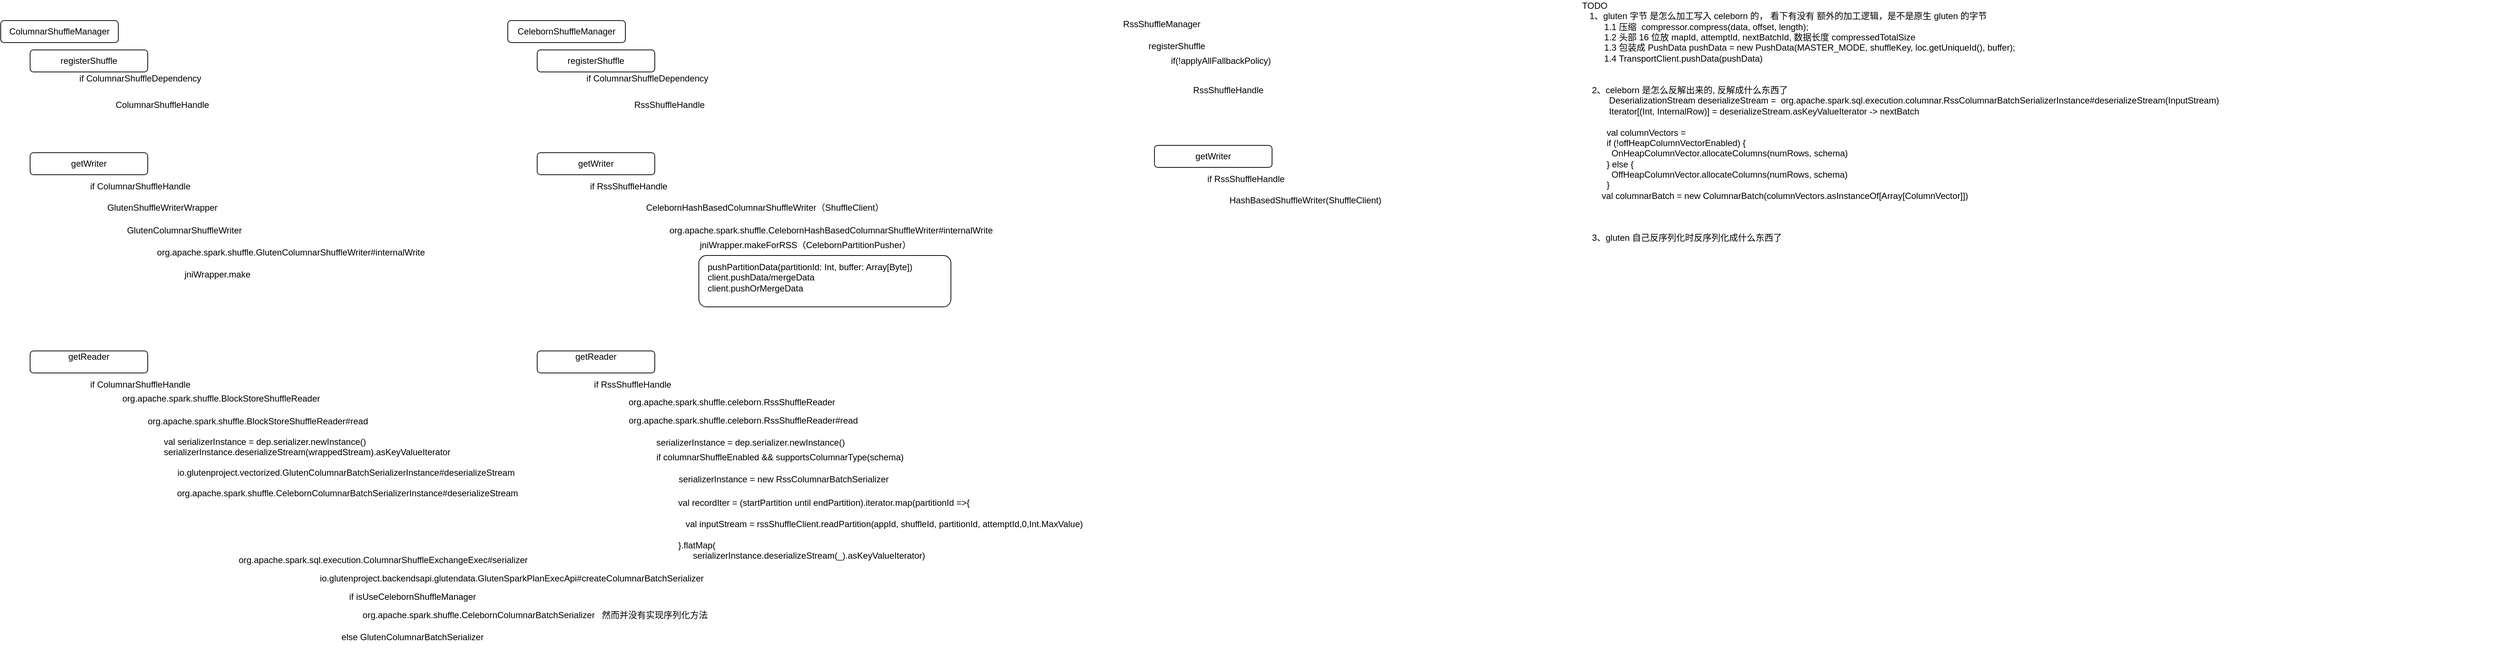 <mxfile version="21.1.6" type="github" pages="2">
  <diagram name="Page-1" id="vqW_PlP45tHpt-xlMKGE">
    <mxGraphModel dx="1434" dy="764" grid="1" gridSize="10" guides="1" tooltips="1" connect="1" arrows="1" fold="1" page="1" pageScale="1" pageWidth="850" pageHeight="1100" math="0" shadow="0">
      <root>
        <mxCell id="0" />
        <mxCell id="1" parent="0" />
        <mxCell id="QsT5lhJbDTpNVHiUyBn--2" value="" style="rounded=1;whiteSpace=wrap;html=1;" vertex="1" parent="1">
          <mxGeometry x="990" y="760" width="343" height="70" as="geometry" />
        </mxCell>
        <mxCell id="VYUMSfwm_iAysG9PBb61-6" value="ColumnarShuffleManager" style="rounded=1;labelBorderColor=none;whiteSpace=wrap;" parent="1" vertex="1">
          <mxGeometry x="40" y="440" width="160" height="30" as="geometry" />
        </mxCell>
        <mxCell id="VYUMSfwm_iAysG9PBb61-8" value="registerShuffle" style="rounded=1;labelBorderColor=none;whiteSpace=wrap;" parent="1" vertex="1">
          <mxGeometry x="80" y="480" width="160" height="30" as="geometry" />
        </mxCell>
        <mxCell id="VYUMSfwm_iAysG9PBb61-11" value="if ColumnarShuffleDependency&#xa;" style="text;align=center;verticalAlign=middle;resizable=0;points=[];autosize=1;strokeColor=none;fillColor=none;labelBorderColor=none;" parent="1" vertex="1">
          <mxGeometry x="135" y="510" width="190" height="30" as="geometry" />
        </mxCell>
        <mxCell id="VYUMSfwm_iAysG9PBb61-12" value="ColumnarShuffleHandle" style="text;strokeColor=none;fillColor=none;align=center;verticalAlign=middle;rounded=0;labelBorderColor=none;whiteSpace=wrap;" parent="1" vertex="1">
          <mxGeometry x="180" y="540" width="160" height="30" as="geometry" />
        </mxCell>
        <mxCell id="VYUMSfwm_iAysG9PBb61-14" value="getWriter" style="rounded=1;labelBorderColor=none;whiteSpace=wrap;" parent="1" vertex="1">
          <mxGeometry x="80" y="620" width="160" height="30" as="geometry" />
        </mxCell>
        <mxCell id="VYUMSfwm_iAysG9PBb61-15" value="if ColumnarShuffleHandle" style="text;align=center;verticalAlign=middle;resizable=0;points=[];autosize=1;strokeColor=none;fillColor=none;labelBorderColor=none;" parent="1" vertex="1">
          <mxGeometry x="130" y="650" width="200" height="30" as="geometry" />
        </mxCell>
        <mxCell id="VYUMSfwm_iAysG9PBb61-16" value="GlutenShuffleWriterWrapper" style="text;strokeColor=none;fillColor=none;align=center;verticalAlign=middle;rounded=0;labelBorderColor=none;whiteSpace=wrap;" parent="1" vertex="1">
          <mxGeometry x="180" y="680" width="160" height="30" as="geometry" />
        </mxCell>
        <mxCell id="VYUMSfwm_iAysG9PBb61-17" value="GlutenColumnarShuffleWriter" style="text;align=center;verticalAlign=middle;resizable=0;points=[];autosize=1;strokeColor=none;fillColor=none;" parent="1" vertex="1">
          <mxGeometry x="180" y="710" width="220" height="30" as="geometry" />
        </mxCell>
        <mxCell id="VYUMSfwm_iAysG9PBb61-30" value="jniWrapper.make" style="text;align=center;verticalAlign=middle;resizable=0;points=[];autosize=1;strokeColor=none;fillColor=none;" parent="1" vertex="1">
          <mxGeometry x="270" y="770" width="130" height="30" as="geometry" />
        </mxCell>
        <mxCell id="VYUMSfwm_iAysG9PBb61-31" value="org.apache.spark.shuffle.GlutenColumnarShuffleWriter#internalWrite" style="text;align=center;verticalAlign=middle;resizable=0;points=[];autosize=1;strokeColor=none;fillColor=none;" parent="1" vertex="1">
          <mxGeometry x="240" y="740" width="390" height="30" as="geometry" />
        </mxCell>
        <mxCell id="VYUMSfwm_iAysG9PBb61-32" value="getReader&#xa;" style="rounded=1;labelBorderColor=none;whiteSpace=wrap;" parent="1" vertex="1">
          <mxGeometry x="80" y="890" width="160" height="30" as="geometry" />
        </mxCell>
        <mxCell id="VYUMSfwm_iAysG9PBb61-33" value="if ColumnarShuffleHandle" style="text;align=center;verticalAlign=middle;resizable=0;points=[];autosize=1;strokeColor=none;fillColor=none;labelBorderColor=none;" parent="1" vertex="1">
          <mxGeometry x="130" y="920" width="200" height="30" as="geometry" />
        </mxCell>
        <mxCell id="VYUMSfwm_iAysG9PBb61-34" value="org.apache.spark.shuffle.BlockStoreShuffleReader" style="text;strokeColor=none;fillColor=none;align=center;verticalAlign=middle;rounded=0;labelBorderColor=none;whiteSpace=wrap;" parent="1" vertex="1">
          <mxGeometry x="260" y="940" width="160" height="30" as="geometry" />
        </mxCell>
        <mxCell id="VYUMSfwm_iAysG9PBb61-35" value="org.apache.spark.shuffle.BlockStoreShuffleReader#read" style="text;align=center;verticalAlign=middle;resizable=0;points=[];autosize=1;strokeColor=none;fillColor=none;" parent="1" vertex="1">
          <mxGeometry x="190" y="970" width="400" height="30" as="geometry" />
        </mxCell>
        <mxCell id="VYUMSfwm_iAysG9PBb61-37" value="val serializerInstance = dep.serializer.newInstance()&#xa;serializerInstance.deserializeStream(wrappedStream).asKeyValueIterator" style="text;align=left;verticalAlign=middle;resizable=0;points=[];autosize=1;strokeColor=none;fillColor=none;" parent="1" vertex="1">
          <mxGeometry x="260" y="1000" width="530" height="40" as="geometry" />
        </mxCell>
        <mxCell id="VYUMSfwm_iAysG9PBb61-39" value="io.glutenproject.vectorized.GlutenColumnarBatchSerializerInstance#deserializeStream" style="text;align=center;verticalAlign=middle;resizable=0;points=[];autosize=1;strokeColor=none;fillColor=none;" parent="1" vertex="1">
          <mxGeometry x="270" y="1040" width="480" height="30" as="geometry" />
        </mxCell>
        <mxCell id="VYUMSfwm_iAysG9PBb61-40" value="org.apache.spark.shuffle.CelebornColumnarBatchSerializerInstance#deserializeStream" style="text;align=center;verticalAlign=middle;resizable=0;points=[];autosize=1;strokeColor=none;fillColor=none;" parent="1" vertex="1">
          <mxGeometry x="267" y="1068" width="490" height="30" as="geometry" />
        </mxCell>
        <mxCell id="VYUMSfwm_iAysG9PBb61-41" value="CelebornShuffleManager" style="rounded=1;labelBorderColor=none;whiteSpace=wrap;" parent="1" vertex="1">
          <mxGeometry x="730" y="440" width="160" height="30" as="geometry" />
        </mxCell>
        <mxCell id="VYUMSfwm_iAysG9PBb61-42" value="registerShuffle" style="rounded=1;labelBorderColor=none;whiteSpace=wrap;" parent="1" vertex="1">
          <mxGeometry x="770" y="480" width="160" height="30" as="geometry" />
        </mxCell>
        <mxCell id="VYUMSfwm_iAysG9PBb61-43" value="if ColumnarShuffleDependency&#xa;" style="text;align=center;verticalAlign=middle;resizable=0;points=[];autosize=1;strokeColor=none;fillColor=none;labelBorderColor=none;" parent="1" vertex="1">
          <mxGeometry x="825" y="510" width="190" height="30" as="geometry" />
        </mxCell>
        <mxCell id="VYUMSfwm_iAysG9PBb61-44" value="RssShuffleHandle" style="text;strokeColor=none;fillColor=none;align=center;verticalAlign=middle;rounded=0;labelBorderColor=none;whiteSpace=wrap;" parent="1" vertex="1">
          <mxGeometry x="870" y="540" width="160" height="30" as="geometry" />
        </mxCell>
        <mxCell id="VYUMSfwm_iAysG9PBb61-45" value="getWriter" style="rounded=1;labelBorderColor=none;whiteSpace=wrap;" parent="1" vertex="1">
          <mxGeometry x="770" y="620" width="160" height="30" as="geometry" />
        </mxCell>
        <mxCell id="VYUMSfwm_iAysG9PBb61-46" value="if RssShuffleHandle" style="text;align=left;verticalAlign=middle;resizable=0;points=[];autosize=1;strokeColor=none;fillColor=none;labelBorderColor=none;" parent="1" vertex="1">
          <mxGeometry x="840" y="650" width="160" height="30" as="geometry" />
        </mxCell>
        <mxCell id="VYUMSfwm_iAysG9PBb61-47" value="CelebornHashBasedColumnarShuffleWriter（ShuffleClient）" style="text;strokeColor=none;fillColor=none;align=center;verticalAlign=middle;rounded=0;labelBorderColor=none;whiteSpace=wrap;" parent="1" vertex="1">
          <mxGeometry x="870" y="680" width="420" height="30" as="geometry" />
        </mxCell>
        <mxCell id="VYUMSfwm_iAysG9PBb61-49" value="jniWrapper.makeForRSS（CelebornPartitionPusher）" style="text;align=center;verticalAlign=middle;resizable=0;points=[];autosize=1;strokeColor=none;fillColor=none;" parent="1" vertex="1">
          <mxGeometry x="950" y="730" width="370" height="30" as="geometry" />
        </mxCell>
        <mxCell id="VYUMSfwm_iAysG9PBb61-50" value="org.apache.spark.shuffle.CelebornHashBasedColumnarShuffleWriter#internalWrite" style="text;align=center;verticalAlign=middle;resizable=0;points=[];autosize=1;strokeColor=none;fillColor=none;" parent="1" vertex="1">
          <mxGeometry x="940" y="710" width="460" height="30" as="geometry" />
        </mxCell>
        <mxCell id="VYUMSfwm_iAysG9PBb61-51" value="getReader&#xa;" style="rounded=1;labelBorderColor=none;whiteSpace=wrap;" parent="1" vertex="1">
          <mxGeometry x="770" y="890" width="160" height="30" as="geometry" />
        </mxCell>
        <mxCell id="VYUMSfwm_iAysG9PBb61-52" value="if RssShuffleHandle" style="text;align=center;verticalAlign=middle;resizable=0;points=[];autosize=1;strokeColor=none;fillColor=none;labelBorderColor=none;" parent="1" vertex="1">
          <mxGeometry x="820" y="920" width="160" height="30" as="geometry" />
        </mxCell>
        <mxCell id="VYUMSfwm_iAysG9PBb61-53" value="org.apache.spark.shuffle.celeborn.RssShuffleReader" style="text;strokeColor=none;fillColor=none;align=center;verticalAlign=middle;rounded=0;labelBorderColor=none;whiteSpace=wrap;" parent="1" vertex="1">
          <mxGeometry x="850" y="950" width="370" height="20" as="geometry" />
        </mxCell>
        <mxCell id="QsT5lhJbDTpNVHiUyBn--1" value="pushPartitionData(partitionId: Int, buffer: Array[Byte])&lt;br&gt;client.pushData/mergeData&lt;br&gt;client.pushOrMergeData" style="text;html=1;strokeColor=none;fillColor=none;align=left;verticalAlign=middle;whiteSpace=wrap;rounded=0;labelBackgroundColor=none;" vertex="1" parent="1">
          <mxGeometry x="1000" y="760" width="300" height="60" as="geometry" />
        </mxCell>
        <mxCell id="QsT5lhJbDTpNVHiUyBn--4" value="RssShuffleManager" style="text;html=1;strokeColor=none;fillColor=none;align=center;verticalAlign=middle;whiteSpace=wrap;rounded=0;" vertex="1" parent="1">
          <mxGeometry x="1590" y="430" width="60" height="30" as="geometry" />
        </mxCell>
        <mxCell id="QsT5lhJbDTpNVHiUyBn--5" value="registerShuffle" style="text;html=1;align=center;verticalAlign=middle;resizable=0;points=[];autosize=1;strokeColor=none;fillColor=none;" vertex="1" parent="1">
          <mxGeometry x="1590" y="460" width="100" height="30" as="geometry" />
        </mxCell>
        <mxCell id="QsT5lhJbDTpNVHiUyBn--6" value="if(!applyAllFallbackPolicy)" style="text;html=1;align=center;verticalAlign=middle;resizable=0;points=[];autosize=1;strokeColor=none;fillColor=none;" vertex="1" parent="1">
          <mxGeometry x="1620" y="480" width="160" height="30" as="geometry" />
        </mxCell>
        <mxCell id="QsT5lhJbDTpNVHiUyBn--7" value="RssShuffleHandle" style="text;html=1;align=center;verticalAlign=middle;resizable=0;points=[];autosize=1;strokeColor=none;fillColor=none;" vertex="1" parent="1">
          <mxGeometry x="1650" y="520" width="120" height="30" as="geometry" />
        </mxCell>
        <mxCell id="QsT5lhJbDTpNVHiUyBn--8" value="getWriter" style="rounded=1;labelBorderColor=none;whiteSpace=wrap;" vertex="1" parent="1">
          <mxGeometry x="1610" y="610" width="160" height="30" as="geometry" />
        </mxCell>
        <mxCell id="QsT5lhJbDTpNVHiUyBn--9" value="if RssShuffleHandle" style="text;align=left;verticalAlign=middle;resizable=0;points=[];autosize=1;strokeColor=none;fillColor=none;labelBorderColor=none;" vertex="1" parent="1">
          <mxGeometry x="1680" y="640" width="160" height="30" as="geometry" />
        </mxCell>
        <mxCell id="QsT5lhJbDTpNVHiUyBn--10" value="HashBasedShuffleWriter(ShuffleClient)" style="text;html=1;align=center;verticalAlign=middle;resizable=0;points=[];autosize=1;strokeColor=none;fillColor=none;" vertex="1" parent="1">
          <mxGeometry x="1700" y="670" width="230" height="30" as="geometry" />
        </mxCell>
        <mxCell id="QsT5lhJbDTpNVHiUyBn--12" value="TODO&lt;br&gt;&amp;nbsp; &amp;nbsp;1、gluten 字节 是怎么加工写入 celeborn 的， 看下有没有 额外的加工逻辑，是不是原生 gluten 的字节&lt;br&gt;&amp;nbsp; &amp;nbsp; &amp;nbsp; &amp;nbsp; &amp;nbsp;1.1 压缩&amp;nbsp;&amp;nbsp;compressor.compress(data, offset, length);&lt;br&gt;&amp;nbsp; &amp;nbsp; &amp;nbsp; &amp;nbsp; &amp;nbsp;1.2 头部 16 位放 mapId,&amp;nbsp;attemptId,&amp;nbsp;nextBatchId, 数据长度 compressedTotalSize&lt;br&gt;&amp;nbsp; &amp;nbsp; &amp;nbsp; &amp;nbsp; &amp;nbsp;1.3 包装成&amp;nbsp;PushData pushData = new PushData(MASTER_MODE, shuffleKey, loc.getUniqueId(), buffer);&lt;br&gt;&amp;nbsp; &amp;nbsp; &amp;nbsp; &amp;nbsp; &amp;nbsp;1.4&amp;nbsp;TransportClient.pushData(pushData)&lt;br&gt;&lt;br&gt;&lt;br&gt;&amp;nbsp; &amp;nbsp; 2、celeborn 是怎么反解出来的, 反解成什么东西了&lt;br&gt;&amp;nbsp; &amp;nbsp; &amp;nbsp; &amp;nbsp; &amp;nbsp; &amp;nbsp;DeserializationStream&amp;nbsp;deserializeStream =&amp;nbsp; org.apache.spark.sql.execution.columnar.RssColumnarBatchSerializerInstance#deserializeStream(InputStream)&lt;br&gt;&amp;nbsp; &amp;nbsp; &amp;nbsp; &amp;nbsp; &amp;nbsp; &amp;nbsp;Iterator[(Int, InternalRow)] = deserializeStream.asKeyValueIterator -&amp;gt;&amp;nbsp;nextBatch&lt;br&gt;&lt;br&gt;&lt;div&gt;&amp;nbsp; &amp;nbsp; &amp;nbsp; &amp;nbsp; &amp;nbsp; val columnVectors =&lt;/div&gt;&lt;div&gt;&amp;nbsp; &amp;nbsp; &amp;nbsp; &amp;nbsp; &amp;nbsp; if (!offHeapColumnVectorEnabled) {&lt;/div&gt;&lt;div&gt;&amp;nbsp; &amp;nbsp; &amp;nbsp; &amp;nbsp; &amp;nbsp; &amp;nbsp; OnHeapColumnVector.allocateColumns(numRows, schema)&lt;/div&gt;&lt;div&gt;&amp;nbsp; &amp;nbsp; &amp;nbsp; &amp;nbsp; &amp;nbsp; } else {&lt;/div&gt;&lt;div&gt;&amp;nbsp; &amp;nbsp; &amp;nbsp; &amp;nbsp; &amp;nbsp; &amp;nbsp; OffHeapColumnVector.allocateColumns(numRows, schema)&lt;/div&gt;&lt;div&gt;&amp;nbsp; &amp;nbsp; &amp;nbsp; &amp;nbsp; &amp;nbsp; }&lt;/div&gt;&lt;div&gt;&amp;nbsp; &amp;nbsp; &amp;nbsp; &amp;nbsp; val columnarBatch = new ColumnarBatch(columnVectors.asInstanceOf[Array[ColumnVector]])&lt;/div&gt;&lt;br&gt;&lt;br&gt;&lt;br&gt;&amp;nbsp; &amp;nbsp; 3、gluten 自己反序列化时反序列化成什么东西了&lt;br&gt;&amp;nbsp; &amp;nbsp; &amp;nbsp; &amp;nbsp;&amp;nbsp;" style="text;html=1;strokeColor=none;fillColor=none;align=left;verticalAlign=middle;whiteSpace=wrap;rounded=0;" vertex="1" parent="1">
          <mxGeometry x="2190" y="490" width="1250" height="190" as="geometry" />
        </mxCell>
        <mxCell id="_a0TQYlq61xRrtFDFQDI-1" value="org.apache.spark.sql.execution.ColumnarShuffleExchangeExec#serializer" style="text;html=1;align=center;verticalAlign=middle;resizable=0;points=[];autosize=1;strokeColor=none;fillColor=none;" vertex="1" parent="1">
          <mxGeometry x="350" y="1160" width="420" height="30" as="geometry" />
        </mxCell>
        <mxCell id="_a0TQYlq61xRrtFDFQDI-2" value="io.glutenproject.backendsapi.glutendata.GlutenSparkPlanExecApi#createColumnarBatchSerializer" style="text;html=1;align=center;verticalAlign=middle;resizable=0;points=[];autosize=1;strokeColor=none;fillColor=none;" vertex="1" parent="1">
          <mxGeometry x="460" y="1185" width="550" height="30" as="geometry" />
        </mxCell>
        <mxCell id="_a0TQYlq61xRrtFDFQDI-3" value="if&amp;nbsp;isUseCelebornShuffleManager" style="text;html=1;align=center;verticalAlign=middle;resizable=0;points=[];autosize=1;strokeColor=none;fillColor=none;" vertex="1" parent="1">
          <mxGeometry x="500" y="1210" width="200" height="30" as="geometry" />
        </mxCell>
        <mxCell id="_a0TQYlq61xRrtFDFQDI-4" value="org.apache.spark.shuffle.CelebornColumnarBatchSerializer" style="text;html=1;align=center;verticalAlign=middle;resizable=0;points=[];autosize=1;strokeColor=none;fillColor=none;" vertex="1" parent="1">
          <mxGeometry x="520" y="1235" width="340" height="30" as="geometry" />
        </mxCell>
        <mxCell id="_a0TQYlq61xRrtFDFQDI-5" value="else GlutenColumnarBatchSerializer" style="text;html=1;align=center;verticalAlign=middle;resizable=0;points=[];autosize=1;strokeColor=none;fillColor=none;" vertex="1" parent="1">
          <mxGeometry x="490" y="1265" width="220" height="30" as="geometry" />
        </mxCell>
        <mxCell id="_a0TQYlq61xRrtFDFQDI-6" value="然而并没有实现序列化方法" style="text;html=1;strokeColor=none;fillColor=none;align=center;verticalAlign=middle;whiteSpace=wrap;rounded=0;" vertex="1" parent="1">
          <mxGeometry x="850" y="1240" width="160" height="20" as="geometry" />
        </mxCell>
        <mxCell id="_a0TQYlq61xRrtFDFQDI-7" value="org.apache.spark.shuffle.celeborn.RssShuffleReader#read" style="text;html=1;align=center;verticalAlign=middle;resizable=0;points=[];autosize=1;strokeColor=none;fillColor=none;" vertex="1" parent="1">
          <mxGeometry x="880" y="970" width="340" height="30" as="geometry" />
        </mxCell>
        <mxCell id="_a0TQYlq61xRrtFDFQDI-8" value="serializerInstance = dep.serializer.newInstance()" style="text;html=1;align=center;verticalAlign=middle;resizable=0;points=[];autosize=1;strokeColor=none;fillColor=none;" vertex="1" parent="1">
          <mxGeometry x="920" y="1000" width="280" height="30" as="geometry" />
        </mxCell>
        <mxCell id="_a0TQYlq61xRrtFDFQDI-9" value="if&amp;nbsp;columnarShuffleEnabled &amp;amp;&amp;amp;&amp;nbsp;supportsColumnarType(schema)" style="text;html=1;align=center;verticalAlign=middle;resizable=0;points=[];autosize=1;strokeColor=none;fillColor=none;" vertex="1" parent="1">
          <mxGeometry x="920" y="1020" width="360" height="30" as="geometry" />
        </mxCell>
        <mxCell id="_a0TQYlq61xRrtFDFQDI-10" value="serializerInstance = new RssColumnarBatchSerializer" style="text;html=1;align=center;verticalAlign=middle;resizable=0;points=[];autosize=1;strokeColor=none;fillColor=none;" vertex="1" parent="1">
          <mxGeometry x="950" y="1050" width="310" height="30" as="geometry" />
        </mxCell>
        <mxCell id="_a0TQYlq61xRrtFDFQDI-11" value="val recordIter = (startPartition until endPartition).iterator.map(partitionId =&amp;gt;{&lt;br&gt;&lt;br&gt;&amp;nbsp; &amp;nbsp;val inputStream = rssShuffleClient.readPartition(appId, shuffleId, partitionId, attemptId,0,Int.MaxValue)&lt;br&gt;&lt;div style=&quot;&quot;&gt;&lt;span style=&quot;background-color: initial; font-family: Helvetica; font-size: 12px; font-weight: normal;&quot;&gt;&lt;br&gt;&lt;/span&gt;&lt;/div&gt;&lt;div style=&quot;&quot;&gt;&lt;span style=&quot;background-color: initial; font-family: Helvetica; font-size: 12px; font-weight: normal;&quot;&gt;}&lt;/span&gt;.flatMap(&lt;/div&gt;&lt;div&gt;&amp;nbsp; &amp;nbsp; &amp;nbsp; serializerInstance.deserializeStream(_).asKeyValueIterator)&lt;/div&gt;" style="text;html=1;align=left;verticalAlign=middle;resizable=0;points=[];autosize=1;strokeColor=none;fillColor=none;" vertex="1" parent="1">
          <mxGeometry x="960" y="1083" width="570" height="100" as="geometry" />
        </mxCell>
      </root>
    </mxGraphModel>
  </diagram>
  <diagram id="f0OTCfRNCTB2iKRCa9P-" name="Page-2">
    <mxGraphModel dx="1674" dy="764" grid="1" gridSize="10" guides="1" tooltips="1" connect="1" arrows="1" fold="1" page="1" pageScale="1" pageWidth="850" pageHeight="1100" math="0" shadow="0">
      <root>
        <mxCell id="0" />
        <mxCell id="1" parent="0" />
        <mxCell id="Bv6SpbKrFaZBJMjKbw5c-14" style="edgeStyle=orthogonalEdgeStyle;rounded=0;orthogonalLoop=1;jettySize=auto;html=1;" edge="1" parent="1" source="iO1HhjMRqrYUtXoviHuo-2" target="ag-5AsOvkKHU-9Suy-c1-4">
          <mxGeometry relative="1" as="geometry" />
        </mxCell>
        <mxCell id="Bv6SpbKrFaZBJMjKbw5c-15" value="getWriter" style="edgeLabel;html=1;align=center;verticalAlign=middle;resizable=0;points=[];" vertex="1" connectable="0" parent="Bv6SpbKrFaZBJMjKbw5c-14">
          <mxGeometry x="-0.095" y="-2" relative="1" as="geometry">
            <mxPoint as="offset" />
          </mxGeometry>
        </mxCell>
        <mxCell id="24NoGxlCW-XOWuzY0WUe-3" value="" style="edgeStyle=orthogonalEdgeStyle;rounded=0;orthogonalLoop=1;jettySize=auto;html=1;entryX=0;entryY=0.5;entryDx=0;entryDy=0;" edge="1" parent="1" source="iO1HhjMRqrYUtXoviHuo-2" target="24NoGxlCW-XOWuzY0WUe-2">
          <mxGeometry relative="1" as="geometry">
            <mxPoint x="330" y="460" as="targetPoint" />
            <Array as="points">
              <mxPoint x="250" y="70" />
              <mxPoint x="250" y="390" />
              <mxPoint x="380" y="390" />
            </Array>
          </mxGeometry>
        </mxCell>
        <mxCell id="24NoGxlCW-XOWuzY0WUe-4" value="getReader" style="edgeLabel;html=1;align=center;verticalAlign=middle;resizable=0;points=[];" vertex="1" connectable="0" parent="24NoGxlCW-XOWuzY0WUe-3">
          <mxGeometry x="0.208" y="5" relative="1" as="geometry">
            <mxPoint as="offset" />
          </mxGeometry>
        </mxCell>
        <mxCell id="iO1HhjMRqrYUtXoviHuo-2" value="CelebornShuffleManager" style="rounded=1;whiteSpace=wrap;html=1;" vertex="1" parent="1">
          <mxGeometry x="60" y="50" width="170" height="40" as="geometry" />
        </mxCell>
        <mxCell id="Bv6SpbKrFaZBJMjKbw5c-9" value="" style="edgeStyle=orthogonalEdgeStyle;rounded=0;orthogonalLoop=1;jettySize=auto;html=1;" edge="1" parent="1" source="ag-5AsOvkKHU-9Suy-c1-4">
          <mxGeometry relative="1" as="geometry">
            <mxPoint x="740" y="70" as="targetPoint" />
          </mxGeometry>
        </mxCell>
        <mxCell id="Bv6SpbKrFaZBJMjKbw5c-17" value="internalWrite" style="edgeLabel;html=1;align=center;verticalAlign=middle;resizable=0;points=[];" vertex="1" connectable="0" parent="Bv6SpbKrFaZBJMjKbw5c-9">
          <mxGeometry x="-0.196" y="-4" relative="1" as="geometry">
            <mxPoint x="1" y="-3" as="offset" />
          </mxGeometry>
        </mxCell>
        <mxCell id="ag-5AsOvkKHU-9Suy-c1-4" value="CelebornHashBasedColumnarShuffleWriter（ShuffleClient）" style="whiteSpace=wrap;html=1;rounded=1;" vertex="1" parent="1">
          <mxGeometry x="357.5" y="40" width="265" height="60" as="geometry" />
        </mxCell>
        <mxCell id="Q_T0xvldnaPgb1Z-qR_q-4" style="edgeStyle=orthogonalEdgeStyle;rounded=0;orthogonalLoop=1;jettySize=auto;html=1;" edge="1" parent="1" source="Bv6SpbKrFaZBJMjKbw5c-18" target="Q_T0xvldnaPgb1Z-qR_q-3">
          <mxGeometry relative="1" as="geometry" />
        </mxCell>
        <mxCell id="Q_T0xvldnaPgb1Z-qR_q-5" value="C" style="edgeLabel;html=1;align=center;verticalAlign=middle;resizable=0;points=[];" vertex="1" connectable="0" parent="Q_T0xvldnaPgb1Z-qR_q-4">
          <mxGeometry x="-0.349" relative="1" as="geometry">
            <mxPoint as="offset" />
          </mxGeometry>
        </mxCell>
        <mxCell id="Bv6SpbKrFaZBJMjKbw5c-18" value="jniWrapper.makeForRSS（celebornPartitionPusher&amp;nbsp;）" style="text;html=1;strokeColor=none;fillColor=none;align=center;verticalAlign=middle;whiteSpace=wrap;rounded=0;" vertex="1" parent="1">
          <mxGeometry x="760" y="80" width="290" height="20" as="geometry" />
        </mxCell>
        <mxCell id="Bv6SpbKrFaZBJMjKbw5c-19" value="&lt;div&gt;celebornPartitionPusher = new CelebornPartitionPusher(....&lt;span style=&quot;&quot;&gt;)&lt;/span&gt;&lt;/div&gt;" style="text;html=1;align=center;verticalAlign=middle;resizable=0;points=[];autosize=1;strokeColor=none;fillColor=none;labelBackgroundColor=none;" vertex="1" parent="1">
          <mxGeometry x="750" y="36" width="340" height="30" as="geometry" />
        </mxCell>
        <mxCell id="Q_T0xvldnaPgb1Z-qR_q-6" style="edgeStyle=orthogonalEdgeStyle;rounded=0;orthogonalLoop=1;jettySize=auto;html=1;entryX=1.003;entryY=0.4;entryDx=0;entryDy=0;entryPerimeter=0;exitX=0.57;exitY=-0.023;exitDx=0;exitDy=0;exitPerimeter=0;" edge="1" parent="1" source="Q_T0xvldnaPgb1Z-qR_q-3" target="Bv6SpbKrFaZBJMjKbw5c-19">
          <mxGeometry relative="1" as="geometry" />
        </mxCell>
        <mxCell id="Q_T0xvldnaPgb1Z-qR_q-7" value="反射回调" style="edgeLabel;html=1;align=center;verticalAlign=middle;resizable=0;points=[];" vertex="1" connectable="0" parent="Q_T0xvldnaPgb1Z-qR_q-6">
          <mxGeometry x="-0.467" y="-3" relative="1" as="geometry">
            <mxPoint as="offset" />
          </mxGeometry>
        </mxCell>
        <mxCell id="Q_T0xvldnaPgb1Z-qR_q-3" value="细节未知" style="rounded=1;whiteSpace=wrap;html=1;" vertex="1" parent="1">
          <mxGeometry x="1120" y="68" width="100" height="44" as="geometry" />
        </mxCell>
        <mxCell id="Q_T0xvldnaPgb1Z-qR_q-10" value="" style="edgeStyle=orthogonalEdgeStyle;rounded=0;orthogonalLoop=1;jettySize=auto;html=1;" edge="1" parent="1" source="Q_T0xvldnaPgb1Z-qR_q-8" target="Q_T0xvldnaPgb1Z-qR_q-9">
          <mxGeometry relative="1" as="geometry" />
        </mxCell>
        <mxCell id="Q_T0xvldnaPgb1Z-qR_q-11" value="pushPartitionData" style="edgeLabel;html=1;align=center;verticalAlign=middle;resizable=0;points=[];" vertex="1" connectable="0" parent="Q_T0xvldnaPgb1Z-qR_q-10">
          <mxGeometry x="-0.369" y="2" relative="1" as="geometry">
            <mxPoint x="22" y="2" as="offset" />
          </mxGeometry>
        </mxCell>
        <mxCell id="Q_T0xvldnaPgb1Z-qR_q-8" value="CelebornPartitionPusher&lt;br&gt;&amp;nbsp; &amp;nbsp;pushPartitionData(partitionId: Int, buffer: Array[Byte])" style="whiteSpace=wrap;html=1;rounded=1;align=left;" vertex="1" parent="1">
          <mxGeometry x="357.5" y="130" width="302.5" height="60" as="geometry" />
        </mxCell>
        <mxCell id="Q_T0xvldnaPgb1Z-qR_q-9" value="client.pushData/mergeData&lt;br style=&quot;border-color: var(--border-color);&quot;&gt;&lt;span style=&quot;border-color: var(--border-color); font-style: normal; font-variant-ligatures: normal; font-variant-caps: normal; font-weight: 400; font-size: 12px; font-family: Helvetica;&quot;&gt;client.pushOrMergeData&lt;/span&gt;" style="whiteSpace=wrap;html=1;align=left;rounded=1;" vertex="1" parent="1">
          <mxGeometry x="790" y="130" width="180" height="60" as="geometry" />
        </mxCell>
        <mxCell id="4ELQZ7cQL_2lh3KPE_tf-1" style="edgeStyle=orthogonalEdgeStyle;rounded=0;orthogonalLoop=1;jettySize=auto;html=1;entryX=0;entryY=0.5;entryDx=0;entryDy=0;" edge="1" parent="1" source="Q_T0xvldnaPgb1Z-qR_q-12" target="Q_T0xvldnaPgb1Z-qR_q-13">
          <mxGeometry relative="1" as="geometry" />
        </mxCell>
        <mxCell id="4ELQZ7cQL_2lh3KPE_tf-6" value="pushOrMergeData" style="edgeLabel;html=1;align=center;verticalAlign=middle;resizable=0;points=[];" vertex="1" connectable="0" parent="4ELQZ7cQL_2lh3KPE_tf-1">
          <mxGeometry x="-0.382" relative="1" as="geometry">
            <mxPoint x="20" as="offset" />
          </mxGeometry>
        </mxCell>
        <mxCell id="Q_T0xvldnaPgb1Z-qR_q-12" value="ShuffleClientImpl" style="rounded=1;whiteSpace=wrap;html=1;" vertex="1" parent="1">
          <mxGeometry x="357.5" y="240" width="182.5" height="60" as="geometry" />
        </mxCell>
        <mxCell id="Q_T0xvldnaPgb1Z-qR_q-13" value="compressor：LZ4/ZSTD&lt;br&gt;compressor.compress(data, offset, length);&lt;br&gt;压缩数据放入&amp;nbsp;byte[] body&lt;br&gt;body 前用 16 位来存4个&amp;nbsp;int&amp;nbsp;&amp;nbsp;mapId,attemptId,nextBatchId,compressedTotalSize&lt;br&gt;包装成&amp;nbsp;PushData pushData = new PushData(MASTER_MODE, shuffleKey, loc.getUniqueId(), buffer);&lt;br&gt;TransportClient.pushData(pushData)" style="text;html=1;strokeColor=none;fillColor=none;align=left;verticalAlign=middle;whiteSpace=wrap;rounded=0;" vertex="1" parent="1">
          <mxGeometry x="700" y="215" width="550" height="110" as="geometry" />
        </mxCell>
        <mxCell id="8zj__Zkj_Gjuy6MGKbzn-9" value="" style="edgeStyle=orthogonalEdgeStyle;rounded=0;orthogonalLoop=1;jettySize=auto;html=1;" edge="1" parent="1" source="24NoGxlCW-XOWuzY0WUe-2">
          <mxGeometry relative="1" as="geometry">
            <mxPoint x="630" y="390" as="targetPoint" />
          </mxGeometry>
        </mxCell>
        <mxCell id="8zj__Zkj_Gjuy6MGKbzn-11" value="获取序列化器" style="edgeLabel;html=1;align=center;verticalAlign=middle;resizable=0;points=[];" vertex="1" connectable="0" parent="8zj__Zkj_Gjuy6MGKbzn-9">
          <mxGeometry x="-0.283" y="2" relative="1" as="geometry">
            <mxPoint x="36" y="2" as="offset" />
          </mxGeometry>
        </mxCell>
        <mxCell id="8zj__Zkj_Gjuy6MGKbzn-19" style="edgeStyle=orthogonalEdgeStyle;rounded=0;orthogonalLoop=1;jettySize=auto;html=1;" edge="1" parent="1" source="24NoGxlCW-XOWuzY0WUe-2" target="8zj__Zkj_Gjuy6MGKbzn-16">
          <mxGeometry relative="1" as="geometry" />
        </mxCell>
        <mxCell id="g0M5Z7LU6KuPDxk4xlls-2" value="循环每一个partition&lt;br style=&quot;border-color: var(--border-color); font-size: 12px; background-color: rgb(251, 251, 251);&quot;&gt;&lt;span style=&quot;font-family: Helvetica; font-size: 12px; font-style: normal; font-variant-ligatures: normal; font-variant-caps: normal; font-weight: 400; background-color: rgb(251, 251, 251);&quot;&gt;val inputStream = rssShuffleClient.readPartition&lt;br&gt;出来的流应该是去掉了前 16 位&lt;/span&gt;&lt;br style=&quot;border-color: var(--border-color); font-size: 12px; background-color: rgb(251, 251, 251);&quot;&gt;&lt;span style=&quot;font-family: Helvetica; font-size: 12px; font-style: normal; font-variant-ligatures: normal; font-variant-caps: normal; font-weight: 400; background-color: rgb(251, 251, 251);&quot;&gt;serializerInstance.deserializeStream(inputStream&amp;nbsp;)&lt;/span&gt;" style="edgeLabel;html=1;align=left;verticalAlign=middle;resizable=0;points=[];" vertex="1" connectable="0" parent="8zj__Zkj_Gjuy6MGKbzn-19">
          <mxGeometry x="0.43" y="5" relative="1" as="geometry">
            <mxPoint x="-130" y="-27" as="offset" />
          </mxGeometry>
        </mxCell>
        <mxCell id="24NoGxlCW-XOWuzY0WUe-2" value="RssShuffleReader#read" style="whiteSpace=wrap;html=1;rounded=1;" vertex="1" parent="1">
          <mxGeometry x="361" y="360" width="129" height="60" as="geometry" />
        </mxCell>
        <mxCell id="8zj__Zkj_Gjuy6MGKbzn-13" value="" style="edgeStyle=orthogonalEdgeStyle;rounded=0;orthogonalLoop=1;jettySize=auto;html=1;" edge="1" parent="1" source="gj6j2B2aXCY3r2UFVUmw-3" target="8zj__Zkj_Gjuy6MGKbzn-12">
          <mxGeometry relative="1" as="geometry" />
        </mxCell>
        <mxCell id="gj6j2B2aXCY3r2UFVUmw-3" value="//默认从 ShuffleDependency 中获取&lt;br&gt;serializerInstance = dep.serializer.newInstance()&lt;br&gt;&lt;br&gt;// 如果 celeborn 开启了&amp;nbsp;olumnarShuffle 并且所有字段都支持列存&lt;br&gt;//就用&amp;nbsp;RssColumnarBatchSerializer&lt;br&gt;if&amp;nbsp;columnarShuffleEnabled &amp;amp;&amp;amp;&amp;nbsp;supportsColumnarType(schema)&lt;br&gt;&amp;nbsp; &amp;nbsp; &amp;nbsp;serializerInstance = new RssColumnarBatchSerializer" style="text;html=1;align=left;verticalAlign=middle;resizable=0;points=[];autosize=1;strokeColor=none;fillColor=none;" vertex="1" parent="1">
          <mxGeometry x="630" y="335" width="370" height="110" as="geometry" />
        </mxCell>
        <mxCell id="8zj__Zkj_Gjuy6MGKbzn-12" value="gluten 在构建&amp;nbsp;ShuffleDependency&amp;nbsp; 时指定了&lt;br&gt;org.apache.spark.sql.execution.ColumnarShuffleExchangeExec#serializer&lt;br&gt;&amp;nbsp; &amp;nbsp;if&amp;nbsp;isUseCelebornShuffleManager&lt;br&gt;&amp;nbsp; &amp;nbsp; &amp;nbsp;&amp;nbsp;org.apache.spark.shuffle.CelebornColumnarBatchSerializer&amp;nbsp;然而并没有实现序列化方法&lt;br&gt;&amp;nbsp; &amp;nbsp;else&amp;nbsp;&lt;br&gt;&amp;nbsp; &amp;nbsp; &amp;nbsp;&amp;nbsp;else GlutenColumnarBatchSerializer" style="text;html=1;align=left;verticalAlign=middle;resizable=0;points=[];autosize=1;strokeColor=none;fillColor=none;" vertex="1" parent="1">
          <mxGeometry x="1080" y="340" width="510" height="100" as="geometry" />
        </mxCell>
        <mxCell id="8zj__Zkj_Gjuy6MGKbzn-14" value="" style="strokeWidth=2;html=1;shape=mxgraph.flowchart.annotation_2;align=left;labelPosition=right;pointerEvents=1;rotation=-90;" vertex="1" parent="1">
          <mxGeometry x="937.5" y="242.5" width="85" height="480" as="geometry" />
        </mxCell>
        <mxCell id="8zj__Zkj_Gjuy6MGKbzn-15" value="serializerInstance&amp;nbsp; 应该是&amp;nbsp;CelebornColumnarBatchSerializer&amp;nbsp; 或者&amp;nbsp;RssColumnarBatchSerializer" style="text;html=1;align=center;verticalAlign=middle;resizable=0;points=[];autosize=1;strokeColor=none;fillColor=none;" vertex="1" parent="1">
          <mxGeometry x="710" y="535" width="530" height="30" as="geometry" />
        </mxCell>
        <mxCell id="g0M5Z7LU6KuPDxk4xlls-4" value="" style="edgeStyle=orthogonalEdgeStyle;rounded=0;orthogonalLoop=1;jettySize=auto;html=1;" edge="1" parent="1" source="8zj__Zkj_Gjuy6MGKbzn-16">
          <mxGeometry relative="1" as="geometry">
            <mxPoint x="830" y="630" as="targetPoint" />
          </mxGeometry>
        </mxCell>
        <mxCell id="g0M5Z7LU6KuPDxk4xlls-5" value="RssColumnarBatchSerializer#nextBatch" style="edgeLabel;html=1;align=center;verticalAlign=middle;resizable=0;points=[];" vertex="1" connectable="0" parent="g0M5Z7LU6KuPDxk4xlls-4">
          <mxGeometry x="-0.2" y="2" relative="1" as="geometry">
            <mxPoint x="17" as="offset" />
          </mxGeometry>
        </mxCell>
        <mxCell id="g0M5Z7LU6KuPDxk4xlls-11" value="" style="edgeStyle=orthogonalEdgeStyle;rounded=0;orthogonalLoop=1;jettySize=auto;html=1;" edge="1" parent="1" source="8zj__Zkj_Gjuy6MGKbzn-16">
          <mxGeometry relative="1" as="geometry">
            <mxPoint x="600" y="870" as="targetPoint" />
            <Array as="points">
              <mxPoint x="530" y="630" />
              <mxPoint x="530" y="870" />
            </Array>
          </mxGeometry>
        </mxCell>
        <mxCell id="8zj__Zkj_Gjuy6MGKbzn-16" value="deserializeStream" style="whiteSpace=wrap;html=1;rounded=1;align=center;" vertex="1" parent="1">
          <mxGeometry x="333" y="600" width="185" height="60" as="geometry" />
        </mxCell>
        <mxCell id="g0M5Z7LU6KuPDxk4xlls-8" value="" style="edgeStyle=orthogonalEdgeStyle;rounded=0;orthogonalLoop=1;jettySize=auto;html=1;" edge="1" parent="1" source="g0M5Z7LU6KuPDxk4xlls-6">
          <mxGeometry relative="1" as="geometry">
            <mxPoint x="1330" y="630" as="targetPoint" />
          </mxGeometry>
        </mxCell>
        <mxCell id="g0M5Z7LU6KuPDxk4xlls-6" value="1、readInt 获取&amp;nbsp;numRows&lt;br&gt;2、循环schema 列&lt;br&gt;3、 获取列的长度&lt;br&gt;4、读取 bytes&lt;br&gt;5、RssColumnAccessor.decompress(bytes)&amp;nbsp;&lt;br&gt;6、为每列构建一个&amp;nbsp;org.apache.spark.sql.vectorized.ColumnarBatch&lt;br&gt;7、columnarBatch.rowIterator() 返回&amp;nbsp; &amp;nbsp;Iterator[InternalRow] 这里没看懂" style="text;html=1;strokeColor=none;fillColor=none;align=left;verticalAlign=middle;whiteSpace=wrap;rounded=0;" vertex="1" parent="1">
          <mxGeometry x="840" y="580" width="410" height="100" as="geometry" />
        </mxCell>
        <mxCell id="g0M5Z7LU6KuPDxk4xlls-9" value="压缩算法是根据字段类型来的，不是之前的 LZ4" style="text;html=1;align=center;verticalAlign=middle;resizable=0;points=[];autosize=1;strokeColor=none;fillColor=none;" vertex="1" parent="1">
          <mxGeometry x="1330" y="615" width="280" height="30" as="geometry" />
        </mxCell>
        <mxCell id="g0M5Z7LU6KuPDxk4xlls-12" value="jniByteInputStream = JniByteInputStreams.create(in)&lt;br&gt;c ++ shuffleReaderHandle&lt;br&gt;nextValue&amp;nbsp;ShuffleReaderJniWrapper.INSTANCE.next(shuffleReaderHandle)" style="text;html=1;align=left;verticalAlign=middle;resizable=0;points=[];autosize=1;strokeColor=none;fillColor=none;" vertex="1" parent="1">
          <mxGeometry x="620" y="835" width="430" height="60" as="geometry" />
        </mxCell>
      </root>
    </mxGraphModel>
  </diagram>
</mxfile>
